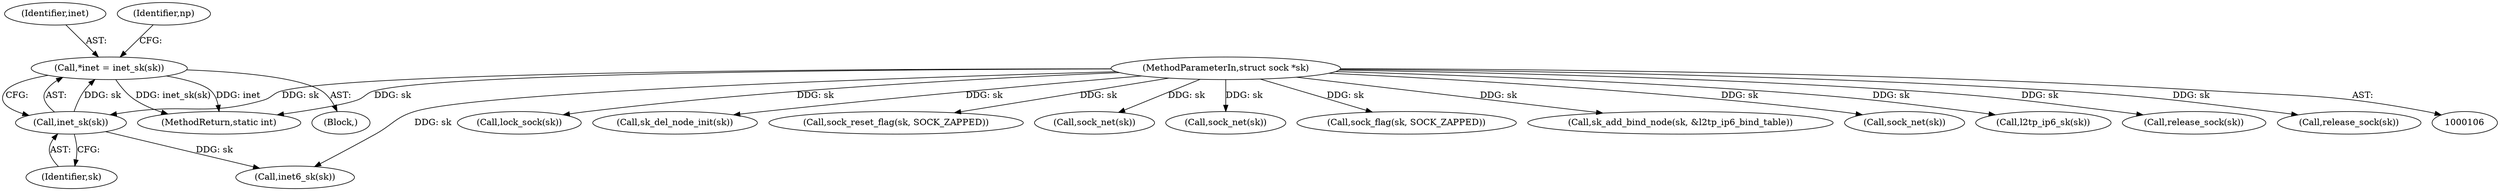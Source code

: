 digraph "0_linux_32c231164b762dddefa13af5a0101032c70b50ef_0@pointer" {
"1000112" [label="(Call,*inet = inet_sk(sk))"];
"1000114" [label="(Call,inet_sk(sk))"];
"1000107" [label="(MethodParameterIn,struct sock *sk)"];
"1000209" [label="(Call,lock_sock(sk))"];
"1000113" [label="(Identifier,inet)"];
"1000334" [label="(Call,sk_del_node_init(sk))"];
"1000115" [label="(Identifier,sk)"];
"1000339" [label="(Call,sock_reset_flag(sk, SOCK_ZAPPED))"];
"1000118" [label="(Identifier,np)"];
"1000130" [label="(Call,sock_net(sk))"];
"1000286" [label="(Call,sock_net(sk))"];
"1000110" [label="(Block,)"];
"1000112" [label="(Call,*inet = inet_sk(sk))"];
"1000140" [label="(Call,sock_flag(sk, SOCK_ZAPPED))"];
"1000107" [label="(MethodParameterIn,struct sock *sk)"];
"1000114" [label="(Call,inet_sk(sk))"];
"1000330" [label="(Call,sk_add_bind_node(sk, &l2tp_ip6_bind_table))"];
"1000359" [label="(MethodReturn,static int)"];
"1000267" [label="(Call,sock_net(sk))"];
"1000119" [label="(Call,inet6_sk(sk))"];
"1000321" [label="(Call,l2tp_ip6_sk(sk))"];
"1000342" [label="(Call,release_sock(sk))"];
"1000349" [label="(Call,release_sock(sk))"];
"1000112" -> "1000110"  [label="AST: "];
"1000112" -> "1000114"  [label="CFG: "];
"1000113" -> "1000112"  [label="AST: "];
"1000114" -> "1000112"  [label="AST: "];
"1000118" -> "1000112"  [label="CFG: "];
"1000112" -> "1000359"  [label="DDG: inet_sk(sk)"];
"1000112" -> "1000359"  [label="DDG: inet"];
"1000114" -> "1000112"  [label="DDG: sk"];
"1000114" -> "1000115"  [label="CFG: "];
"1000115" -> "1000114"  [label="AST: "];
"1000107" -> "1000114"  [label="DDG: sk"];
"1000114" -> "1000119"  [label="DDG: sk"];
"1000107" -> "1000106"  [label="AST: "];
"1000107" -> "1000359"  [label="DDG: sk"];
"1000107" -> "1000119"  [label="DDG: sk"];
"1000107" -> "1000130"  [label="DDG: sk"];
"1000107" -> "1000140"  [label="DDG: sk"];
"1000107" -> "1000209"  [label="DDG: sk"];
"1000107" -> "1000267"  [label="DDG: sk"];
"1000107" -> "1000286"  [label="DDG: sk"];
"1000107" -> "1000321"  [label="DDG: sk"];
"1000107" -> "1000330"  [label="DDG: sk"];
"1000107" -> "1000334"  [label="DDG: sk"];
"1000107" -> "1000339"  [label="DDG: sk"];
"1000107" -> "1000342"  [label="DDG: sk"];
"1000107" -> "1000349"  [label="DDG: sk"];
}
